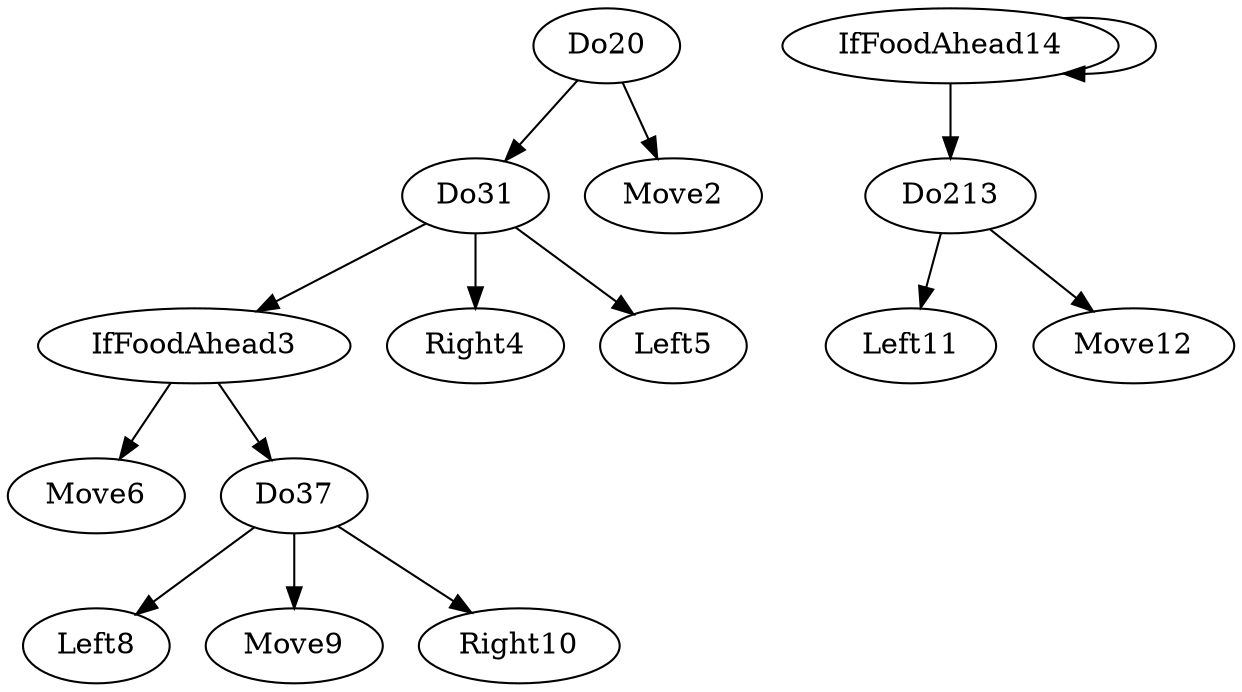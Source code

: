 digraph T {
	Do20 -> Do31;
	Do20 -> Move2;
	Do31 -> IfFoodAhead3;
	Do31 -> Right4;
	Do31 -> Left5;
	IfFoodAhead3 -> Move6;
	IfFoodAhead3 -> Do37;
	Do37 -> Left8;
	Do37 -> Move9;
	Do37 -> Right10;
	Do213 -> Left11;
	Do213 -> Move12;
	IfFoodAhead14 -> Do213;
	IfFoodAhead14 -> IfFoodAhead14;
}
